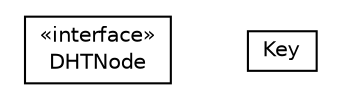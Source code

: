 #!/usr/local/bin/dot
#
# Class diagram 
# Generated by UMLGraph version R5_6-24-gf6e263 (http://www.umlgraph.org/)
#

digraph G {
	edge [fontname="Helvetica",fontsize=10,labelfontname="Helvetica",labelfontsize=10];
	node [fontname="Helvetica",fontsize=10,shape=plaintext];
	nodesep=0.25;
	ranksep=0.5;
	// org.unict.ing.pds.dhtdb.utils.dht.DHTNode
	c49 [label=<<table title="org.unict.ing.pds.dhtdb.utils.dht.DHTNode" border="0" cellborder="1" cellspacing="0" cellpadding="2" port="p" href="./DHTNode.html">
		<tr><td><table border="0" cellspacing="0" cellpadding="1">
<tr><td align="center" balign="center"> &#171;interface&#187; </td></tr>
<tr><td align="center" balign="center"> DHTNode </td></tr>
		</table></td></tr>
		</table>>, URL="./DHTNode.html", fontname="Helvetica", fontcolor="black", fontsize=10.0];
	// org.unict.ing.pds.dhtdb.utils.dht.Key
	c50 [label=<<table title="org.unict.ing.pds.dhtdb.utils.dht.Key" border="0" cellborder="1" cellspacing="0" cellpadding="2" port="p" href="./Key.html">
		<tr><td><table border="0" cellspacing="0" cellpadding="1">
<tr><td align="center" balign="center"> Key </td></tr>
		</table></td></tr>
		</table>>, URL="./Key.html", fontname="Helvetica", fontcolor="black", fontsize=10.0];
}

